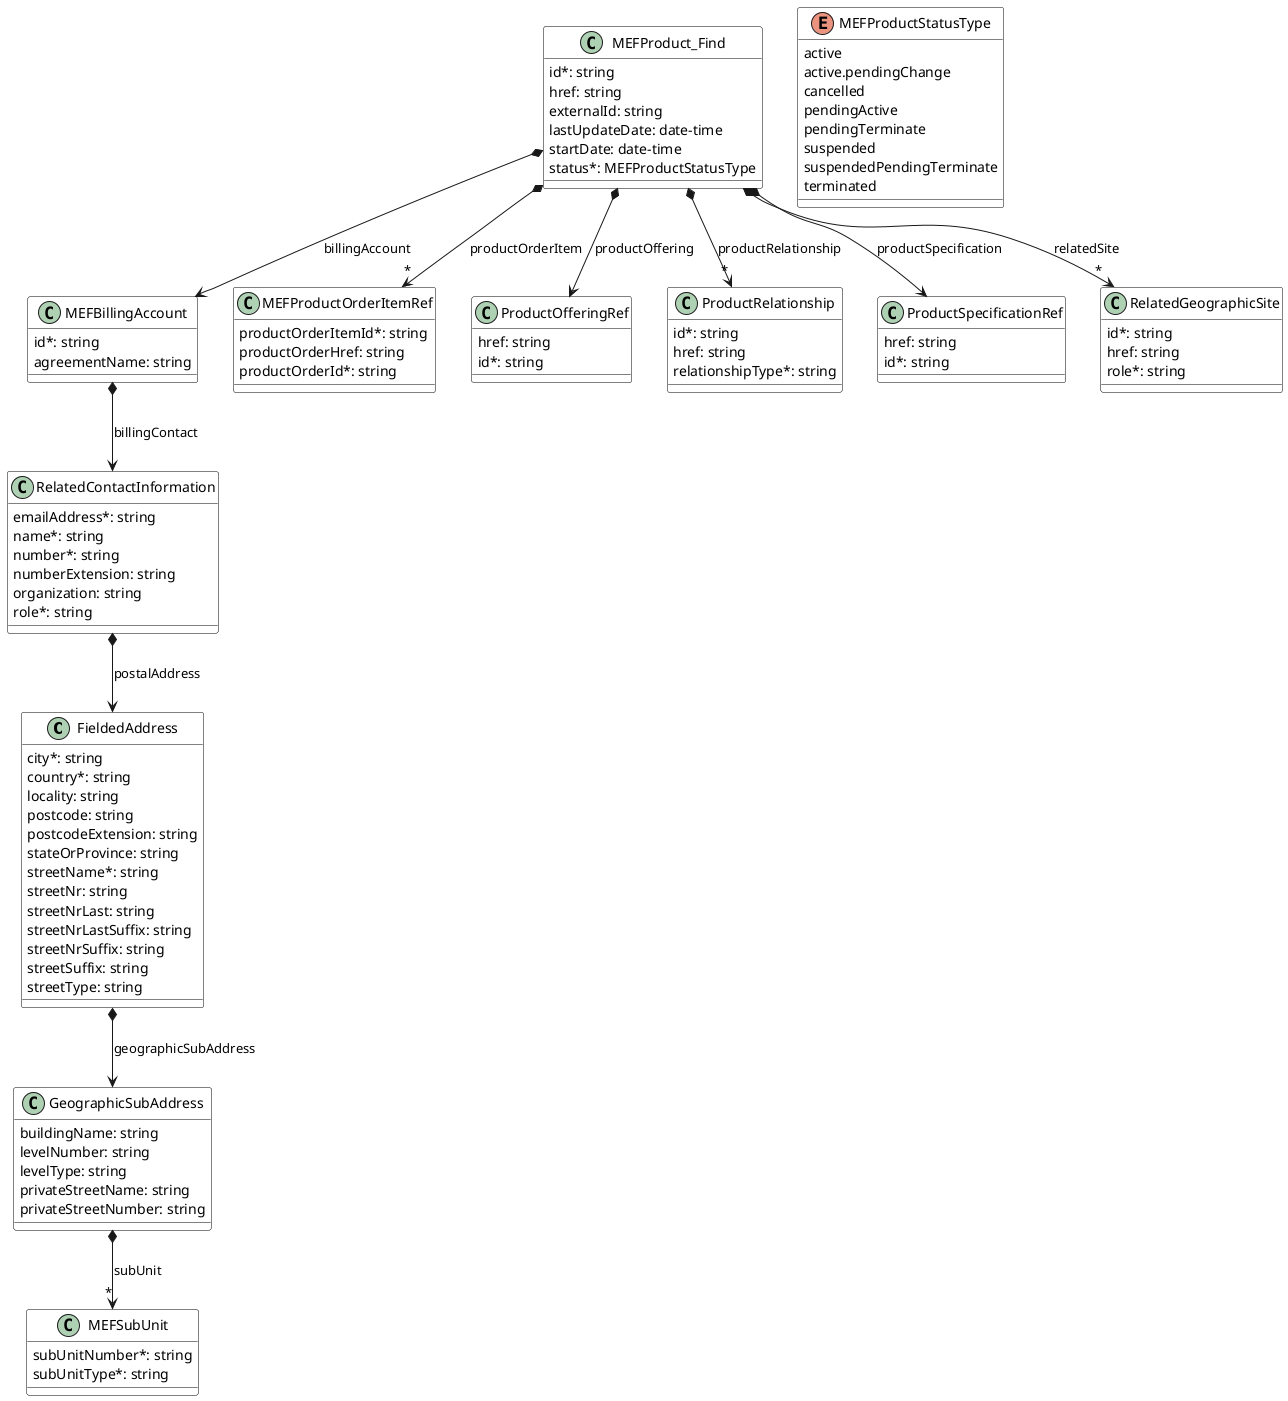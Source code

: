 @startuml
skinparam {
    ClassBackgroundColor White
    ClassBorderColor Black
}


class FieldedAddress {

    city*: string
    country*: string
    locality: string
    postcode: string
    postcodeExtension: string
    stateOrProvince: string
    streetName*: string
    streetNr: string
    streetNrLast: string
    streetNrLastSuffix: string
    streetNrSuffix: string
    streetSuffix: string
    streetType: string
}

FieldedAddress *--> GeographicSubAddress : geographicSubAddress


class GeographicSubAddress {

    buildingName: string
    levelNumber: string
    levelType: string
    privateStreetName: string
    privateStreetNumber: string
}

GeographicSubAddress *-->"*" MEFSubUnit : subUnit


class MEFBillingAccount {

    id*: string
    agreementName: string
}

MEFBillingAccount *--> RelatedContactInformation : billingContact


class MEFProductOrderItemRef {

    productOrderItemId*: string
    productOrderHref: string
    productOrderId*: string
}



class MEFProduct_Find {

    id*: string
    href: string
    externalId: string
    lastUpdateDate: date-time
    startDate: date-time
    status*: MEFProductStatusType
}

MEFProduct_Find *--> MEFBillingAccount : billingAccount
MEFProduct_Find *--> ProductOfferingRef : productOffering
MEFProduct_Find *-->"*" MEFProductOrderItemRef : productOrderItem
MEFProduct_Find *-->"*" ProductRelationship : productRelationship
MEFProduct_Find *--> ProductSpecificationRef : productSpecification
MEFProduct_Find *-->"*" RelatedGeographicSite : relatedSite

class ProductSpecificationRef {

    href: string
    id*: string
}



class RelatedGeographicSite {

    id*: string
    href: string
    role*: string
}



enum MEFProductStatusType {

    active
    active.pendingChange
    cancelled
    pendingActive
    pendingTerminate
    suspended
    suspendedPendingTerminate
    terminated
}


class MEFSubUnit {

    subUnitNumber*: string
    subUnitType*: string
}



class ProductOfferingRef {

    href: string
    id*: string
}




class ProductRelationship {

    id*: string
    href: string
    relationshipType*: string
}



class RelatedContactInformation {

    emailAddress*: string
    name*: string
    number*: string
    numberExtension: string
    organization: string
    role*: string
}

RelatedContactInformation *--> FieldedAddress : postalAddress


@enduml
